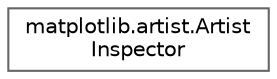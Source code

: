 digraph "Graphical Class Hierarchy"
{
 // LATEX_PDF_SIZE
  bgcolor="transparent";
  edge [fontname=Helvetica,fontsize=10,labelfontname=Helvetica,labelfontsize=10];
  node [fontname=Helvetica,fontsize=10,shape=box,height=0.2,width=0.4];
  rankdir="LR";
  Node0 [id="Node000000",label="matplotlib.artist.Artist\lInspector",height=0.2,width=0.4,color="grey40", fillcolor="white", style="filled",URL="$d0/dda/classmatplotlib_1_1artist_1_1ArtistInspector.html",tooltip=" "];
}
